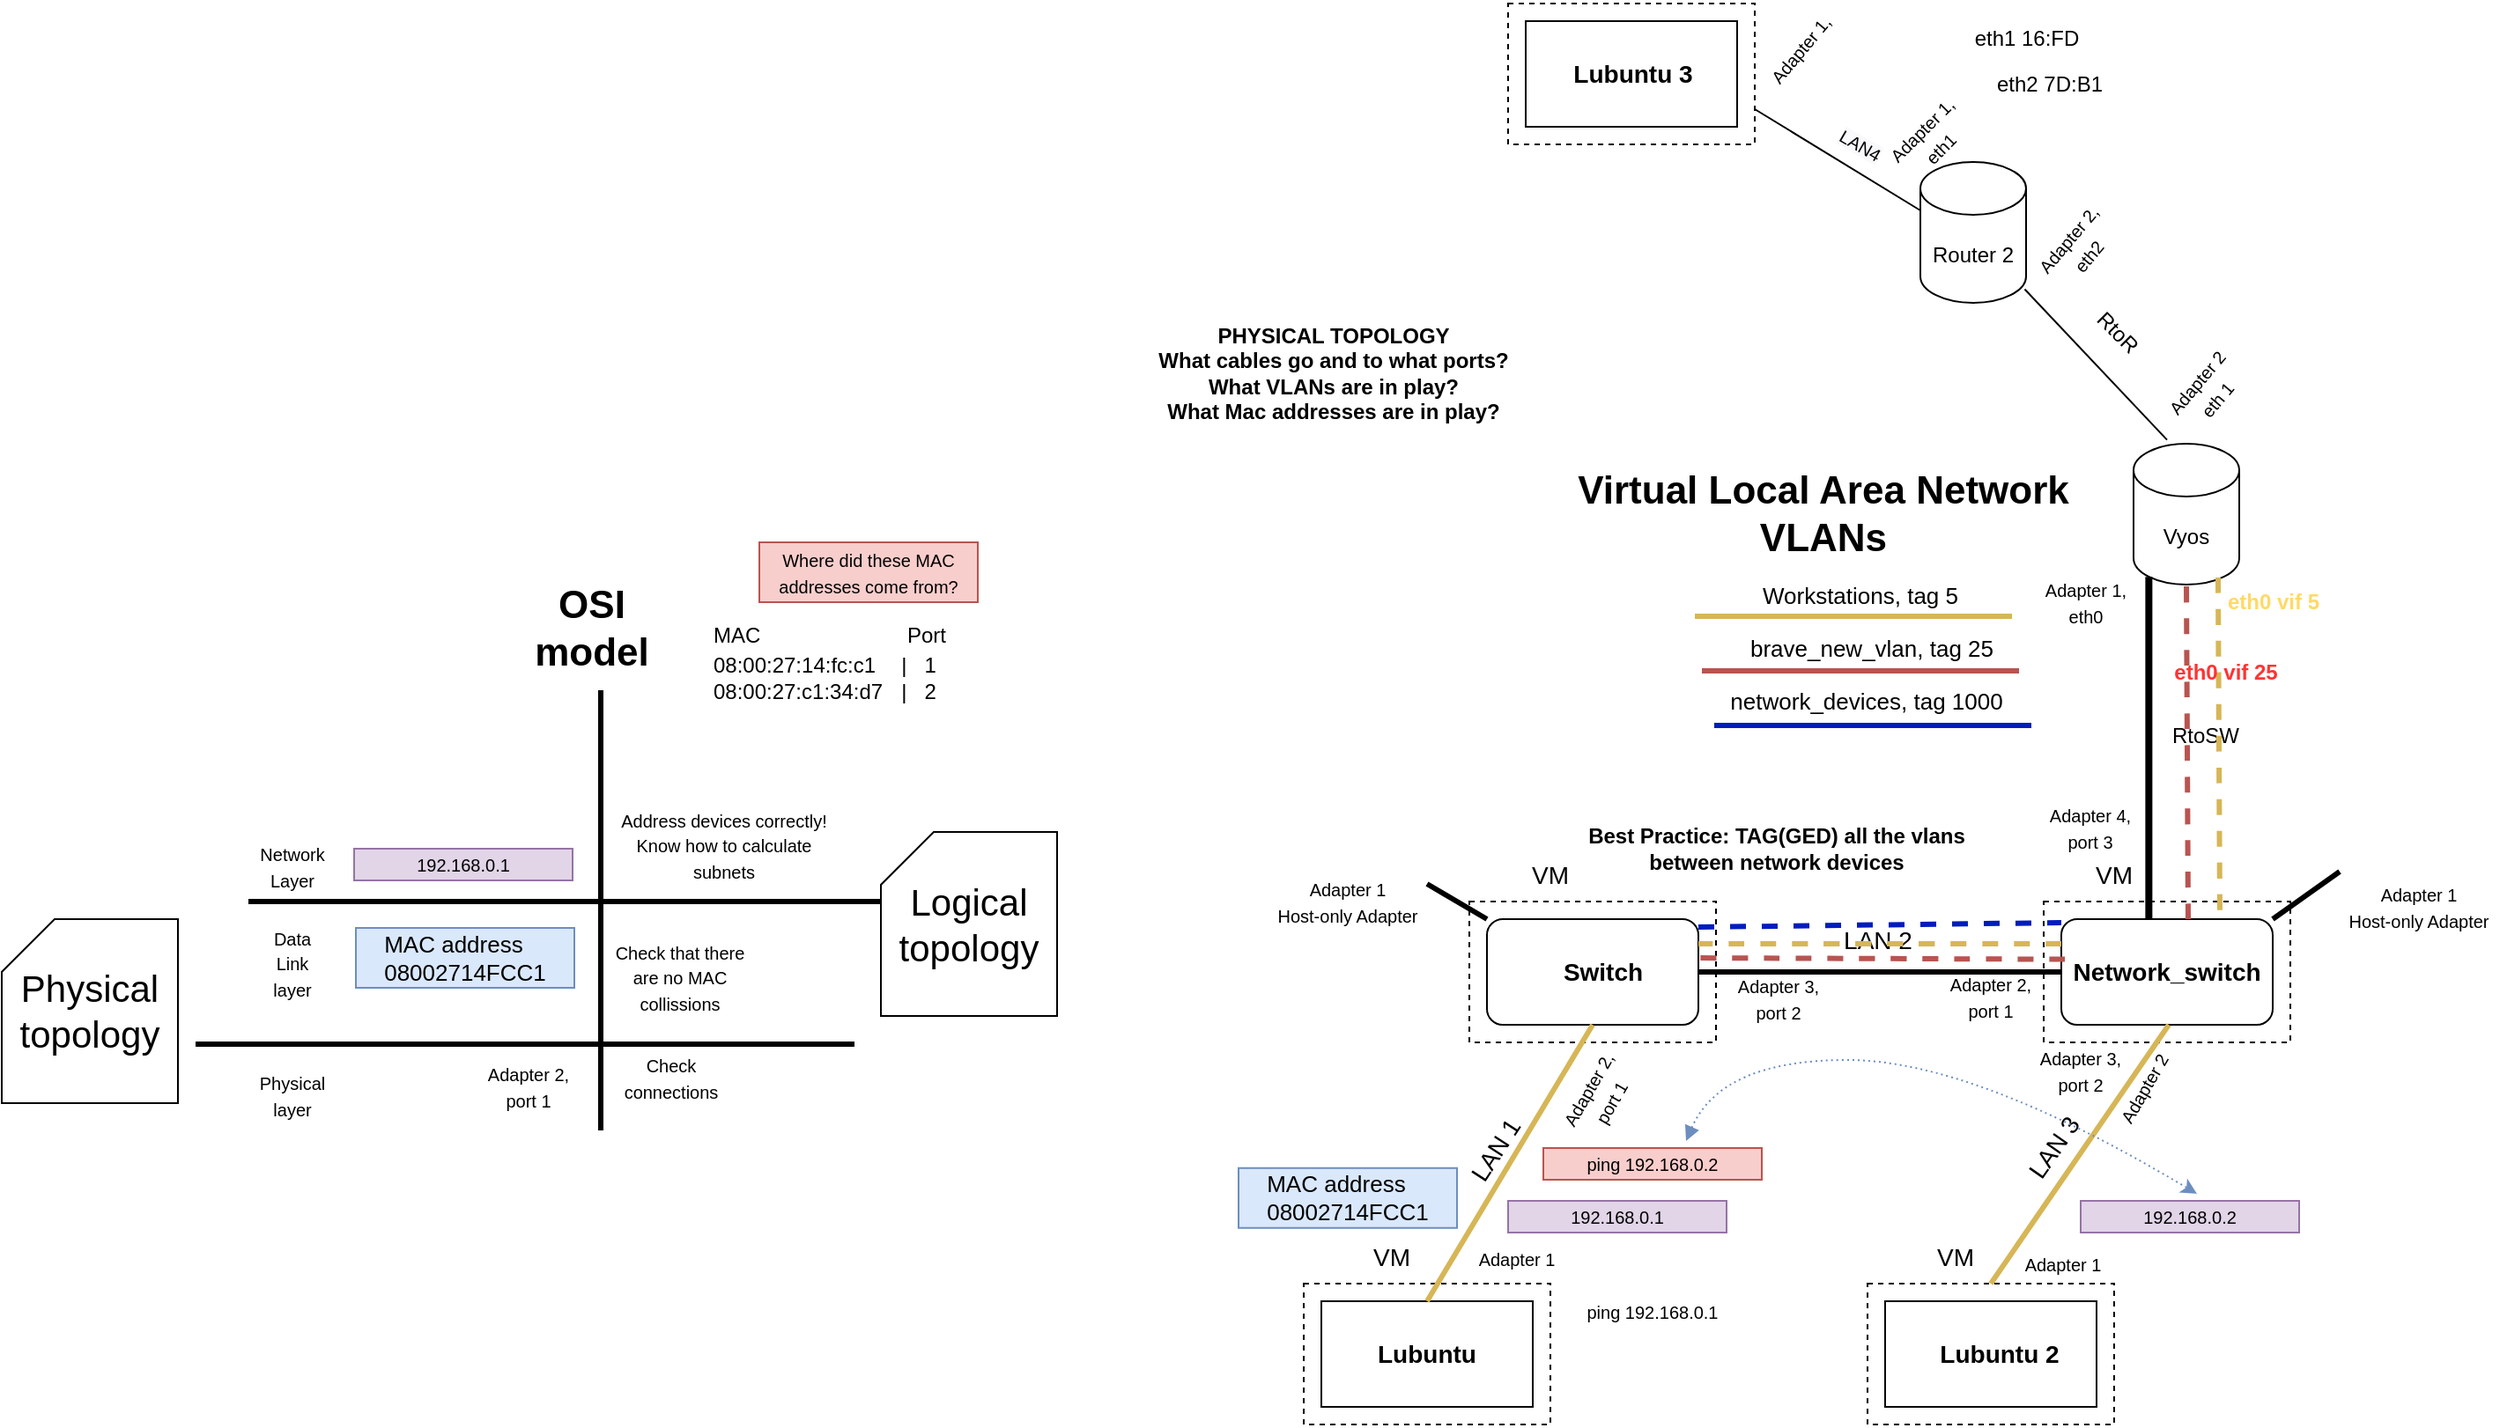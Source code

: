 <mxfile version="16.1.2" type="device" pages="2"><diagram id="oQfB7H7aWfqC_zKqf1gH" name="Physical Topology"><mxGraphModel dx="1339" dy="1748" grid="1" gridSize="10" guides="1" tooltips="1" connect="1" arrows="1" fold="1" page="1" pageScale="1" pageWidth="850" pageHeight="1100" background="none" math="0" shadow="0"><root><mxCell id="0"/><mxCell id="1" parent="0"/><mxCell id="_pY24csL3ueACLkDbCj0-32" value="" style="rounded=0;whiteSpace=wrap;html=1;fontSize=14;dashed=1;shadow=0;fillColor=none;" parent="1" vertex="1"><mxGeometry x="470" y="80" width="140" height="80" as="geometry"/></mxCell><mxCell id="_pY24csL3ueACLkDbCj0-13" value="" style="rounded=0;whiteSpace=wrap;html=1;fontSize=14;dashed=1;shadow=0;fillColor=none;" parent="1" vertex="1"><mxGeometry x="144" y="80" width="140" height="80" as="geometry"/></mxCell><mxCell id="_pY24csL3ueACLkDbCj0-14" value="" style="rounded=0;whiteSpace=wrap;html=1;fontSize=14;dashed=1;shadow=0;fillColor=none;" parent="1" vertex="1"><mxGeometry x="50" y="297" width="140" height="80" as="geometry"/></mxCell><mxCell id="_pY24csL3ueACLkDbCj0-1" value="" style="rounded=1;whiteSpace=wrap;html=1;" parent="1" vertex="1"><mxGeometry x="154" y="90" width="120" height="60" as="geometry"/></mxCell><mxCell id="_pY24csL3ueACLkDbCj0-2" value="" style="rounded=0;whiteSpace=wrap;html=1;" parent="1" vertex="1"><mxGeometry x="60" y="307" width="120" height="60" as="geometry"/></mxCell><mxCell id="_pY24csL3ueACLkDbCj0-3" value="" style="endArrow=none;html=1;rounded=0;entryX=0.5;entryY=1;entryDx=0;entryDy=0;strokeWidth=3;exitX=0.5;exitY=0;exitDx=0;exitDy=0;fillColor=#fff2cc;strokeColor=#d6b656;curved=1;" parent="1" source="_pY24csL3ueACLkDbCj0-2" target="_pY24csL3ueACLkDbCj0-1" edge="1"><mxGeometry width="50" height="50" relative="1" as="geometry"><mxPoint x="210" y="200" as="sourcePoint"/><mxPoint x="240" y="170" as="targetPoint"/></mxGeometry></mxCell><mxCell id="_pY24csL3ueACLkDbCj0-7" value="" style="endArrow=none;html=1;rounded=0;entryX=0;entryY=0;entryDx=0;entryDy=0;strokeWidth=3;curved=1;exitX=1;exitY=0.25;exitDx=0;exitDy=0;" parent="1" source="_pY24csL3ueACLkDbCj0-8" target="_pY24csL3ueACLkDbCj0-1" edge="1"><mxGeometry width="50" height="50" relative="1" as="geometry"><mxPoint x="220" as="sourcePoint"/><mxPoint x="240" y="170" as="targetPoint"/></mxGeometry></mxCell><mxCell id="_pY24csL3ueACLkDbCj0-8" value="&lt;font style=&quot;font-size: 10px&quot;&gt;Adapter 1&lt;br&gt;Host-only Adapter&lt;/font&gt;" style="text;html=1;strokeColor=none;fillColor=none;align=center;verticalAlign=middle;whiteSpace=wrap;rounded=0;" parent="1" vertex="1"><mxGeometry x="30" y="60" width="90" height="40" as="geometry"/></mxCell><mxCell id="_pY24csL3ueACLkDbCj0-9" value="&lt;span style=&quot;font-size: 10px&quot;&gt;Adapter 2,&lt;br&gt;port 1&lt;br&gt;&lt;/span&gt;" style="text;html=1;strokeColor=none;fillColor=none;align=center;verticalAlign=middle;whiteSpace=wrap;rounded=0;rotation=-60;" parent="1" vertex="1"><mxGeometry x="187.33" y="184.5" width="60" height="10" as="geometry"/></mxCell><mxCell id="_pY24csL3ueACLkDbCj0-10" value="&lt;b&gt;Switch&lt;/b&gt;" style="text;html=1;strokeColor=none;fillColor=none;align=center;verticalAlign=middle;whiteSpace=wrap;rounded=0;fontSize=14;" parent="1" vertex="1"><mxGeometry x="190" y="105" width="60" height="30" as="geometry"/></mxCell><mxCell id="_pY24csL3ueACLkDbCj0-11" value="&lt;font style=&quot;font-size: 10px&quot;&gt;Adapter 3,&lt;br&gt;port 2&lt;br&gt;&lt;/font&gt;" style="text;html=1;strokeColor=none;fillColor=none;align=center;verticalAlign=middle;whiteSpace=wrap;rounded=0;" parent="1" vertex="1"><mxGeometry x="290" y="125" width="59" height="20" as="geometry"/></mxCell><mxCell id="_pY24csL3ueACLkDbCj0-12" value="&lt;b&gt;Lubuntu&lt;/b&gt;" style="text;html=1;strokeColor=none;fillColor=none;align=center;verticalAlign=middle;whiteSpace=wrap;rounded=0;fontSize=14;" parent="1" vertex="1"><mxGeometry x="90" y="322" width="60" height="30" as="geometry"/></mxCell><mxCell id="_pY24csL3ueACLkDbCj0-15" value="VM" style="text;html=1;strokeColor=none;fillColor=none;align=center;verticalAlign=middle;whiteSpace=wrap;rounded=0;shadow=0;dashed=1;fontSize=14;" parent="1" vertex="1"><mxGeometry x="160" y="50" width="60" height="30" as="geometry"/></mxCell><mxCell id="_pY24csL3ueACLkDbCj0-16" value="VM" style="text;html=1;strokeColor=none;fillColor=none;align=center;verticalAlign=middle;whiteSpace=wrap;rounded=0;shadow=0;dashed=1;fontSize=14;" parent="1" vertex="1"><mxGeometry x="70" y="267" width="60" height="30" as="geometry"/></mxCell><mxCell id="_pY24csL3ueACLkDbCj0-25" value="" style="rounded=1;whiteSpace=wrap;html=1;" parent="1" vertex="1"><mxGeometry x="480" y="90" width="120" height="60" as="geometry"/></mxCell><mxCell id="_pY24csL3ueACLkDbCj0-26" value="" style="endArrow=none;html=1;rounded=0;entryX=0.5;entryY=1;entryDx=0;entryDy=0;strokeWidth=3;exitX=0.5;exitY=0;exitDx=0;exitDy=0;fillColor=#fff2cc;strokeColor=#d6b656;curved=1;" parent="1" source="_pY24csL3ueACLkDbCj0-40" edge="1"><mxGeometry width="50" height="50" relative="1" as="geometry"><mxPoint x="541.0" y="220" as="sourcePoint"/><mxPoint x="541" y="150" as="targetPoint"/></mxGeometry></mxCell><mxCell id="_pY24csL3ueACLkDbCj0-27" value="" style="endArrow=none;html=1;rounded=0;exitX=0;exitY=0.5;exitDx=0;exitDy=0;strokeWidth=3;entryX=1;entryY=0.5;entryDx=0;entryDy=0;curved=1;" parent="1" source="_pY24csL3ueACLkDbCj0-25" target="_pY24csL3ueACLkDbCj0-1" edge="1"><mxGeometry width="50" height="50" relative="1" as="geometry"><mxPoint x="510" y="220" as="sourcePoint"/><mxPoint x="360" y="120" as="targetPoint"/></mxGeometry></mxCell><mxCell id="_pY24csL3ueACLkDbCj0-28" value="&lt;font style=&quot;font-size: 10px&quot;&gt;Adapter 1&lt;br&gt;Host-only Adapter&lt;/font&gt;" style="text;html=1;strokeColor=none;fillColor=none;align=center;verticalAlign=middle;whiteSpace=wrap;rounded=0;" parent="1" vertex="1"><mxGeometry x="638" y="63" width="90" height="40" as="geometry"/></mxCell><mxCell id="_pY24csL3ueACLkDbCj0-29" value="&lt;font style=&quot;font-size: 10px&quot;&gt;Adapter 2,&lt;br&gt;port 1&lt;br&gt;&lt;/font&gt;" style="text;html=1;strokeColor=none;fillColor=none;align=center;verticalAlign=middle;whiteSpace=wrap;rounded=0;" parent="1" vertex="1"><mxGeometry x="400" y="124" width="80" height="20" as="geometry"/></mxCell><mxCell id="_pY24csL3ueACLkDbCj0-30" value="&lt;b&gt;Network_switch&lt;/b&gt;" style="text;html=1;strokeColor=none;fillColor=none;align=center;verticalAlign=middle;whiteSpace=wrap;rounded=0;fontSize=14;" parent="1" vertex="1"><mxGeometry x="510" y="105" width="60" height="30" as="geometry"/></mxCell><mxCell id="_pY24csL3ueACLkDbCj0-33" value="VM" style="text;html=1;strokeColor=none;fillColor=none;align=center;verticalAlign=middle;whiteSpace=wrap;rounded=0;shadow=0;dashed=1;fontSize=14;" parent="1" vertex="1"><mxGeometry x="480" y="50" width="60" height="30" as="geometry"/></mxCell><mxCell id="_pY24csL3ueACLkDbCj0-34" value="" style="endArrow=none;html=1;rounded=0;fontSize=14;entryX=1;entryY=0;entryDx=0;entryDy=0;strokeWidth=3;curved=1;exitX=0;exitY=0;exitDx=0;exitDy=0;" parent="1" source="_pY24csL3ueACLkDbCj0-28" target="_pY24csL3ueACLkDbCj0-25" edge="1"><mxGeometry width="50" height="50" relative="1" as="geometry"><mxPoint x="630" y="70" as="sourcePoint"/><mxPoint x="650" y="-20" as="targetPoint"/></mxGeometry></mxCell><mxCell id="_pY24csL3ueACLkDbCj0-35" value="LAN 2" style="text;html=1;strokeColor=none;fillColor=none;align=center;verticalAlign=middle;whiteSpace=wrap;rounded=0;shadow=0;dashed=1;fontSize=14;" parent="1" vertex="1"><mxGeometry x="346" y="87" width="60" height="30" as="geometry"/></mxCell><mxCell id="_pY24csL3ueACLkDbCj0-37" value="&lt;span style=&quot;font-size: 10px&quot;&gt;Adapter 1&lt;/span&gt;" style="text;html=1;strokeColor=none;fillColor=none;align=center;verticalAlign=middle;whiteSpace=wrap;rounded=0;rotation=0;" parent="1" vertex="1"><mxGeometry x="141" y="274" width="60" height="18" as="geometry"/></mxCell><mxCell id="_pY24csL3ueACLkDbCj0-39" value="LAN 1" style="text;html=1;strokeColor=none;fillColor=none;align=center;verticalAlign=middle;whiteSpace=wrap;rounded=0;shadow=0;dashed=1;fontSize=14;rotation=-57;" parent="1" vertex="1"><mxGeometry x="129" y="206" width="60" height="30" as="geometry"/></mxCell><mxCell id="_pY24csL3ueACLkDbCj0-40" value="" style="rounded=0;whiteSpace=wrap;html=1;fontSize=14;dashed=1;shadow=0;fillColor=none;" parent="1" vertex="1"><mxGeometry x="370" y="297.001" width="140" height="80" as="geometry"/></mxCell><mxCell id="_pY24csL3ueACLkDbCj0-41" value="" style="rounded=0;whiteSpace=wrap;html=1;" parent="1" vertex="1"><mxGeometry x="380" y="307.001" width="120" height="60" as="geometry"/></mxCell><mxCell id="_pY24csL3ueACLkDbCj0-42" value="&lt;span style=&quot;font-size: 10px&quot;&gt;Adapter 2&lt;/span&gt;" style="text;html=1;strokeColor=none;fillColor=none;align=center;verticalAlign=middle;whiteSpace=wrap;rounded=0;rotation=-60;" parent="1" vertex="1"><mxGeometry x="497" y="176.001" width="60" height="20" as="geometry"/></mxCell><mxCell id="_pY24csL3ueACLkDbCj0-43" value="&lt;b&gt;Lubuntu 2&lt;/b&gt;" style="text;html=1;strokeColor=none;fillColor=none;align=center;verticalAlign=middle;whiteSpace=wrap;rounded=0;fontSize=14;" parent="1" vertex="1"><mxGeometry x="410" y="322" width="70" height="30" as="geometry"/></mxCell><mxCell id="_pY24csL3ueACLkDbCj0-44" value="VM" style="text;html=1;strokeColor=none;fillColor=none;align=center;verticalAlign=middle;whiteSpace=wrap;rounded=0;shadow=0;dashed=1;fontSize=14;" parent="1" vertex="1"><mxGeometry x="390" y="267.001" width="60" height="30" as="geometry"/></mxCell><mxCell id="_pY24csL3ueACLkDbCj0-45" value="&lt;span style=&quot;font-size: 10px&quot;&gt;Adapter 1&lt;/span&gt;" style="text;html=1;strokeColor=none;fillColor=none;align=center;verticalAlign=middle;whiteSpace=wrap;rounded=0;rotation=0;" parent="1" vertex="1"><mxGeometry x="451" y="277.001" width="60" height="18" as="geometry"/></mxCell><mxCell id="_pY24csL3ueACLkDbCj0-46" value="LAN 3" style="text;html=1;strokeColor=none;fillColor=none;align=center;verticalAlign=middle;whiteSpace=wrap;rounded=0;shadow=0;dashed=1;fontSize=14;rotation=-55;" parent="1" vertex="1"><mxGeometry x="446.48" y="207.37" width="60" height="24" as="geometry"/></mxCell><mxCell id="OJ8u1LPiXieilVsm70Y6-2" value="&lt;span style=&quot;font-size: 10px&quot;&gt;ping 192.168.0.1&lt;/span&gt;" style="text;html=1;strokeColor=none;fillColor=none;align=center;verticalAlign=middle;whiteSpace=wrap;rounded=0;rotation=0;" parent="1" vertex="1"><mxGeometry x="207" y="304" width="82" height="18" as="geometry"/></mxCell><mxCell id="OJ8u1LPiXieilVsm70Y6-3" value="&lt;span style=&quot;font-size: 10px&quot;&gt;ping 192.168.0.2&lt;/span&gt;" style="text;html=1;strokeColor=#b85450;fillColor=#f8cecc;align=center;verticalAlign=middle;whiteSpace=wrap;rounded=0;rotation=0;" parent="1" vertex="1"><mxGeometry x="186" y="220" width="124" height="18" as="geometry"/></mxCell><mxCell id="OJ8u1LPiXieilVsm70Y6-4" value="&lt;span style=&quot;font-size: 10px&quot;&gt;192.168.0.1&lt;/span&gt;" style="text;html=1;strokeColor=#9673a6;fillColor=#e1d5e7;align=center;verticalAlign=middle;whiteSpace=wrap;rounded=0;rotation=0;" parent="1" vertex="1"><mxGeometry x="166" y="250" width="124" height="18" as="geometry"/></mxCell><mxCell id="OJ8u1LPiXieilVsm70Y6-5" value="&lt;span style=&quot;font-size: 10px&quot;&gt;192.168.0.2&lt;/span&gt;" style="text;html=1;strokeColor=#9673a6;fillColor=#e1d5e7;align=center;verticalAlign=middle;whiteSpace=wrap;rounded=0;rotation=0;" parent="1" vertex="1"><mxGeometry x="491" y="250" width="124" height="18" as="geometry"/></mxCell><mxCell id="OJ8u1LPiXieilVsm70Y6-6" value="&lt;span style=&quot;font-size: 10px&quot;&gt;Adapter 3,&lt;br&gt;port 2&lt;br&gt;&lt;/span&gt;" style="text;html=1;strokeColor=none;fillColor=none;align=center;verticalAlign=middle;whiteSpace=wrap;rounded=0;rotation=0;" parent="1" vertex="1"><mxGeometry x="461" y="166.001" width="60" height="20" as="geometry"/></mxCell><mxCell id="OJ8u1LPiXieilVsm70Y6-8" value="" style="curved=1;endArrow=classic;html=1;rounded=0;startArrow=block;startFill=1;dashed=1;dashPattern=1 2;fillColor=#dae8fc;strokeColor=#6c8ebf;" parent="1" edge="1"><mxGeometry width="50" height="50" relative="1" as="geometry"><mxPoint x="267" y="216" as="sourcePoint"/><mxPoint x="557" y="246" as="targetPoint"/><Array as="points"><mxPoint x="287" y="170"/><mxPoint x="430" y="170"/></Array></mxGeometry></mxCell><mxCell id="OJ8u1LPiXieilVsm70Y6-11" value="Vyos" style="shape=cylinder3;whiteSpace=wrap;html=1;boundedLbl=1;backgroundOutline=1;size=15;" parent="1" vertex="1"><mxGeometry x="521" y="-180" width="60" height="80" as="geometry"/></mxCell><mxCell id="OJ8u1LPiXieilVsm70Y6-14" value="" style="endArrow=none;html=1;rounded=0;fontSize=14;entryX=1;entryY=0;entryDx=0;entryDy=0;strokeWidth=3;curved=1;exitX=0;exitY=0;exitDx=0;exitDy=0;fillColor=#fff2cc;strokeColor=#d6b656;dashed=1;" parent="1" edge="1"><mxGeometry width="50" height="50" relative="1" as="geometry"><mxPoint x="480" y="104" as="sourcePoint"/><mxPoint x="274" y="104" as="targetPoint"/></mxGeometry></mxCell><mxCell id="OJ8u1LPiXieilVsm70Y6-16" value="" style="endArrow=none;html=1;rounded=0;fontSize=14;entryX=0.414;entryY=0;entryDx=0;entryDy=0;strokeWidth=4;curved=1;exitX=0.145;exitY=1;exitDx=0;exitDy=-4.35;exitPerimeter=0;entryPerimeter=0;" parent="1" source="OJ8u1LPiXieilVsm70Y6-11" target="_pY24csL3ueACLkDbCj0-25" edge="1"><mxGeometry width="50" height="50" relative="1" as="geometry"><mxPoint x="648" y="12" as="sourcePoint"/><mxPoint x="610" y="39" as="targetPoint"/></mxGeometry></mxCell><mxCell id="OJ8u1LPiXieilVsm70Y6-17" value="&lt;font style=&quot;font-size: 10px&quot;&gt;Adapter 1,&lt;br&gt;eth0&lt;br&gt;&lt;/font&gt;" style="text;html=1;strokeColor=none;fillColor=none;align=center;verticalAlign=middle;whiteSpace=wrap;rounded=0;" parent="1" vertex="1"><mxGeometry x="454" y="-100" width="80" height="20" as="geometry"/></mxCell><mxCell id="OJ8u1LPiXieilVsm70Y6-18" value="&lt;font&gt;&lt;font style=&quot;font-size: 12px&quot;&gt;RtoSW&lt;/font&gt;&lt;br&gt;&lt;/font&gt;" style="text;html=1;strokeColor=none;fillColor=none;align=center;verticalAlign=middle;whiteSpace=wrap;rounded=0;" parent="1" vertex="1"><mxGeometry x="522" y="-24" width="80" height="20" as="geometry"/></mxCell><mxCell id="xCcfHm3pD_5cFlgzAygX-1" value="&lt;b&gt;PHYSICAL TOPOLOGY&lt;br&gt;What cables go and to what ports?&lt;br&gt;What VLANs are in play?&lt;br&gt;What Mac addresses are in play?&lt;br&gt;&lt;/b&gt;" style="text;html=1;strokeColor=none;fillColor=none;align=center;verticalAlign=middle;whiteSpace=wrap;rounded=0;" parent="1" vertex="1"><mxGeometry x="-56" y="-270" width="246" height="100" as="geometry"/></mxCell><mxCell id="xCcfHm3pD_5cFlgzAygX-2" value="&lt;font style=&quot;font-size: 21px&quot;&gt;Physical topology&lt;/font&gt;" style="shape=card;whiteSpace=wrap;html=1;" parent="1" vertex="1"><mxGeometry x="-689" y="90" width="100" height="104.5" as="geometry"/></mxCell><mxCell id="xCcfHm3pD_5cFlgzAygX-3" value="" style="endArrow=none;html=1;rounded=0;fontSize=21;fontStyle=1;strokeWidth=3;" parent="1" edge="1"><mxGeometry width="50" height="50" relative="1" as="geometry"><mxPoint x="-549" y="80" as="sourcePoint"/><mxPoint x="-189" y="80" as="targetPoint"/></mxGeometry></mxCell><mxCell id="xCcfHm3pD_5cFlgzAygX-4" value="" style="endArrow=none;html=1;rounded=0;fontSize=21;fontStyle=1;strokeWidth=3;" parent="1" edge="1"><mxGeometry width="50" height="50" relative="1" as="geometry"><mxPoint x="-579" y="161" as="sourcePoint"/><mxPoint x="-205" y="161" as="targetPoint"/></mxGeometry></mxCell><mxCell id="xCcfHm3pD_5cFlgzAygX-5" value="" style="endArrow=none;html=1;rounded=0;fontSize=21;fontStyle=1;strokeWidth=3;" parent="1" edge="1"><mxGeometry width="50" height="50" relative="1" as="geometry"><mxPoint x="-349" y="210" as="sourcePoint"/><mxPoint x="-349" y="-40" as="targetPoint"/></mxGeometry></mxCell><mxCell id="xCcfHm3pD_5cFlgzAygX-6" value="&lt;span style=&quot;font-size: 10px&quot;&gt;192.168.0.1&lt;/span&gt;" style="text;html=1;strokeColor=#9673a6;fillColor=#e1d5e7;align=center;verticalAlign=middle;whiteSpace=wrap;rounded=0;rotation=0;" parent="1" vertex="1"><mxGeometry x="-489" y="50" width="124" height="18" as="geometry"/></mxCell><mxCell id="xCcfHm3pD_5cFlgzAygX-8" value="&lt;font style=&quot;font-size: 10px&quot;&gt;Network Layer&lt;br&gt;&lt;/font&gt;" style="text;html=1;strokeColor=none;fillColor=none;align=center;verticalAlign=middle;whiteSpace=wrap;rounded=0;" parent="1" vertex="1"><mxGeometry x="-549" y="40" width="50" height="40" as="geometry"/></mxCell><mxCell id="xCcfHm3pD_5cFlgzAygX-9" value="&lt;font style=&quot;font-size: 10px&quot;&gt;Data Link layer&lt;br&gt;&lt;/font&gt;" style="text;html=1;strokeColor=none;fillColor=none;align=center;verticalAlign=middle;whiteSpace=wrap;rounded=0;" parent="1" vertex="1"><mxGeometry x="-539" y="95" width="30" height="40" as="geometry"/></mxCell><mxCell id="xCcfHm3pD_5cFlgzAygX-10" value="&lt;font style=&quot;font-size: 10px&quot;&gt;Physical layer&lt;br&gt;&lt;/font&gt;" style="text;html=1;strokeColor=none;fillColor=none;align=center;verticalAlign=middle;whiteSpace=wrap;rounded=0;" parent="1" vertex="1"><mxGeometry x="-549" y="169.5" width="50" height="40" as="geometry"/></mxCell><mxCell id="xCcfHm3pD_5cFlgzAygX-11" value="&lt;span style=&quot;font-size: 10px&quot;&gt;Adapter 2,&lt;br&gt;port 1&lt;br&gt;&lt;/span&gt;" style="text;html=1;strokeColor=none;fillColor=none;align=center;verticalAlign=middle;whiteSpace=wrap;rounded=0;rotation=0;" parent="1" vertex="1"><mxGeometry x="-420" y="180" width="60" height="10" as="geometry"/></mxCell><mxCell id="xCcfHm3pD_5cFlgzAygX-12" value="&lt;span style=&quot;font-size: 10px&quot;&gt;Address devices correctly!&lt;br&gt;Know how to calculate subnets&lt;br&gt;&lt;/span&gt;" style="text;html=1;strokeColor=none;fillColor=none;align=center;verticalAlign=middle;whiteSpace=wrap;rounded=0;" parent="1" vertex="1"><mxGeometry x="-339" y="28" width="120" height="40" as="geometry"/></mxCell><mxCell id="xCcfHm3pD_5cFlgzAygX-13" value="&lt;span style=&quot;font-size: 10px&quot;&gt;Check that there are no MAC collissions&lt;br&gt;&lt;/span&gt;" style="text;html=1;strokeColor=none;fillColor=none;align=center;verticalAlign=middle;whiteSpace=wrap;rounded=0;" parent="1" vertex="1"><mxGeometry x="-349" y="103" width="90" height="40" as="geometry"/></mxCell><mxCell id="xCcfHm3pD_5cFlgzAygX-14" value="&lt;span style=&quot;font-size: 10px&quot;&gt;Check connections&lt;br&gt;&lt;/span&gt;" style="text;html=1;strokeColor=none;fillColor=none;align=center;verticalAlign=middle;whiteSpace=wrap;rounded=0;" parent="1" vertex="1"><mxGeometry x="-349" y="160" width="80" height="40" as="geometry"/></mxCell><mxCell id="xCcfHm3pD_5cFlgzAygX-16" value="&lt;font size=&quot;1&quot;&gt;&lt;b style=&quot;font-size: 22px&quot;&gt;OSI model&lt;/b&gt;&lt;/font&gt;" style="text;html=1;strokeColor=none;fillColor=none;align=center;verticalAlign=middle;whiteSpace=wrap;rounded=0;fontSize=12;" parent="1" vertex="1"><mxGeometry x="-389" y="-100" width="70" height="50" as="geometry"/></mxCell><mxCell id="xCcfHm3pD_5cFlgzAygX-18" value="&lt;span style=&quot;font-size: 10px&quot;&gt;Where did these MAC addresses come from?&lt;br&gt;&lt;/span&gt;" style="text;html=1;strokeColor=#b85450;fillColor=#f8cecc;align=center;verticalAlign=middle;whiteSpace=wrap;rounded=0;rotation=0;" parent="1" vertex="1"><mxGeometry x="-259" y="-124" width="124" height="34" as="geometry"/></mxCell><mxCell id="xCcfHm3pD_5cFlgzAygX-19" value="&lt;div style=&quot;text-align: left&quot;&gt;&lt;span style=&quot;font-size: 12px&quot;&gt;MAC&lt;/span&gt;&lt;span style=&quot;font-size: 12px&quot;&gt;&#9;&lt;span style=&quot;white-space: pre&quot;&gt;&#9;&lt;/span&gt;&lt;span style=&quot;white-space: pre&quot;&gt;&#9;&lt;/span&gt;&lt;span style=&quot;white-space: pre&quot;&gt;&#9;&lt;/span&gt;&lt;/span&gt;&lt;span style=&quot;font-size: 12px&quot;&gt;&#9;&lt;span&gt;&#9;&lt;/span&gt;&lt;/span&gt;&lt;span style=&quot;font-size: 12px&quot;&gt;Port&lt;/span&gt;&lt;/div&gt;&lt;font style=&quot;font-size: 12px&quot;&gt;&lt;div style=&quot;text-align: left&quot;&gt;&lt;span&gt;08:00:27:14:fc:c1&lt;span style=&quot;white-space: pre&quot;&gt;&#9;&lt;/span&gt;|&amp;nbsp; &amp;nbsp;1&lt;/span&gt;&lt;/div&gt;&lt;div style=&quot;text-align: left&quot;&gt;08:00:27:c1:34:d7&lt;span style=&quot;white-space: pre&quot;&gt;&#9;&lt;/span&gt;|&amp;nbsp; &amp;nbsp;2&lt;span&gt;&lt;br&gt;&lt;/span&gt;&lt;/div&gt;&lt;/font&gt;" style="text;html=1;strokeColor=none;fillColor=none;align=center;verticalAlign=middle;whiteSpace=wrap;rounded=0;fontSize=22;" parent="1" vertex="1"><mxGeometry x="-309" y="-90" width="180" height="60" as="geometry"/></mxCell><mxCell id="xCcfHm3pD_5cFlgzAygX-20" value="&lt;div style=&quot;text-align: left ; font-size: 13px&quot;&gt;&lt;span&gt;&lt;font style=&quot;font-size: 13px&quot;&gt;MAC address&lt;/font&gt;&lt;/span&gt;&lt;/div&gt;&lt;div style=&quot;text-align: left ; font-size: 13px&quot;&gt;&lt;span&gt;&lt;font style=&quot;font-size: 13px&quot;&gt;08002714FCC1&lt;/font&gt;&lt;/span&gt;&lt;/div&gt;" style="text;html=1;strokeColor=#6c8ebf;fillColor=#dae8fc;align=center;verticalAlign=middle;whiteSpace=wrap;rounded=0;rotation=0;" parent="1" vertex="1"><mxGeometry x="-488" y="95" width="124" height="34" as="geometry"/></mxCell><mxCell id="xCcfHm3pD_5cFlgzAygX-21" value="&lt;div style=&quot;text-align: left ; font-size: 13px&quot;&gt;&lt;span&gt;&lt;font style=&quot;font-size: 13px&quot;&gt;MAC address&lt;/font&gt;&lt;/span&gt;&lt;/div&gt;&lt;div style=&quot;text-align: left ; font-size: 13px&quot;&gt;&lt;span&gt;&lt;font style=&quot;font-size: 13px&quot;&gt;08002714FCC1&lt;/font&gt;&lt;/span&gt;&lt;/div&gt;" style="text;html=1;strokeColor=#6c8ebf;fillColor=#dae8fc;align=center;verticalAlign=middle;whiteSpace=wrap;rounded=0;rotation=0;" parent="1" vertex="1"><mxGeometry x="13" y="231.37" width="124" height="34" as="geometry"/></mxCell><mxCell id="xCcfHm3pD_5cFlgzAygX-22" value="Workstations, tag 5" style="text;html=1;strokeColor=none;fillColor=none;align=center;verticalAlign=middle;whiteSpace=wrap;rounded=0;fontSize=13;" parent="1" vertex="1"><mxGeometry x="306" y="-109" width="120" height="30" as="geometry"/></mxCell><mxCell id="xCcfHm3pD_5cFlgzAygX-23" value="" style="endArrow=none;html=1;rounded=0;fontSize=13;strokeWidth=3;fillColor=#fff2cc;strokeColor=#d6b656;" parent="1" edge="1"><mxGeometry width="50" height="50" relative="1" as="geometry"><mxPoint x="272" y="-82" as="sourcePoint"/><mxPoint x="452" y="-82" as="targetPoint"/></mxGeometry></mxCell><mxCell id="xCcfHm3pD_5cFlgzAygX-24" value="&lt;font size=&quot;1&quot;&gt;&lt;b style=&quot;font-size: 22px&quot;&gt;Virtual Local Area Network&lt;br&gt;VLANs&lt;br&gt;&lt;/b&gt;&lt;/font&gt;" style="text;html=1;strokeColor=none;fillColor=none;align=center;verticalAlign=middle;whiteSpace=wrap;rounded=0;fontSize=12;" parent="1" vertex="1"><mxGeometry x="200" y="-165" width="290" height="50" as="geometry"/></mxCell><mxCell id="xCcfHm3pD_5cFlgzAygX-25" value="&lt;font style=&quot;font-size: 21px&quot;&gt;Logical topology&lt;/font&gt;" style="shape=card;whiteSpace=wrap;html=1;" parent="1" vertex="1"><mxGeometry x="-190" y="40.5" width="100" height="104.5" as="geometry"/></mxCell><mxCell id="B-UzjZk2XO9Ocmsec7Id-3" value="brave_new_vlan, tag 25" style="text;html=1;strokeColor=none;fillColor=none;align=center;verticalAlign=middle;whiteSpace=wrap;rounded=0;fontSize=13;" parent="1" vertex="1"><mxGeometry x="301" y="-79" width="143" height="30" as="geometry"/></mxCell><mxCell id="B-UzjZk2XO9Ocmsec7Id-4" value="" style="endArrow=none;html=1;rounded=0;fontSize=13;strokeWidth=3;fillColor=#f8cecc;strokeColor=#b85450;" parent="1" edge="1"><mxGeometry width="50" height="50" relative="1" as="geometry"><mxPoint x="276" y="-51" as="sourcePoint"/><mxPoint x="456" y="-51" as="targetPoint"/></mxGeometry></mxCell><mxCell id="ota9nyf65BIai9WRZ06u-1" value="" style="endArrow=none;html=1;rounded=0;fontSize=14;strokeWidth=3;curved=1;fillColor=#f8cecc;strokeColor=#b85450;dashed=1;entryX=0.5;entryY=1;entryDx=0;entryDy=0;entryPerimeter=0;" parent="1" target="OJ8u1LPiXieilVsm70Y6-11" edge="1"><mxGeometry width="50" height="50" relative="1" as="geometry"><mxPoint x="552" y="90" as="sourcePoint"/><mxPoint x="552" y="-10" as="targetPoint"/></mxGeometry></mxCell><mxCell id="ota9nyf65BIai9WRZ06u-3" value="&lt;font size=&quot;1&quot;&gt;&lt;b style=&quot;font-size: 12px&quot;&gt;Best Practice: TAG(GED) all the vlans between network devices&lt;br&gt;&lt;/b&gt;&lt;/font&gt;" style="text;html=1;strokeColor=none;fillColor=none;align=center;verticalAlign=middle;whiteSpace=wrap;rounded=0;fontSize=12;" parent="1" vertex="1"><mxGeometry x="207.48" y="31" width="222.52" height="37" as="geometry"/></mxCell><mxCell id="ota9nyf65BIai9WRZ06u-4" value="" style="endArrow=none;html=1;rounded=0;fontSize=14;strokeWidth=3;curved=1;fillColor=#fff2cc;strokeColor=#d6b656;dashed=1;entryX=0.75;entryY=0;entryDx=0;entryDy=0;exitX=0.057;exitY=-0.2;exitDx=0;exitDy=0;exitPerimeter=0;" parent="1" source="ota9nyf65BIai9WRZ06u-7" target="_pY24csL3ueACLkDbCj0-25" edge="1"><mxGeometry width="50" height="50" relative="1" as="geometry"><mxPoint x="650" y="10" as="sourcePoint"/><mxPoint x="580" y="60" as="targetPoint"/></mxGeometry></mxCell><mxCell id="ota9nyf65BIai9WRZ06u-5" value="" style="endArrow=none;html=1;rounded=0;fontSize=14;entryX=0.967;entryY=0.367;entryDx=0;entryDy=0;strokeWidth=3;curved=1;fillColor=#f8cecc;strokeColor=#b85450;dashed=1;entryPerimeter=0;exitX=0.017;exitY=0.38;exitDx=0;exitDy=0;exitPerimeter=0;" parent="1" source="_pY24csL3ueACLkDbCj0-25" target="_pY24csL3ueACLkDbCj0-1" edge="1"><mxGeometry width="50" height="50" relative="1" as="geometry"><mxPoint x="440" y="112" as="sourcePoint"/><mxPoint x="283" y="112" as="targetPoint"/></mxGeometry></mxCell><mxCell id="ota9nyf65BIai9WRZ06u-6" value="&lt;font style=&quot;font-size: 10px&quot;&gt;Adapter 4,&lt;br&gt;port 3&lt;br&gt;&lt;/font&gt;" style="text;html=1;strokeColor=none;fillColor=none;align=center;verticalAlign=middle;whiteSpace=wrap;rounded=0;" parent="1" vertex="1"><mxGeometry x="471" y="28" width="51" height="20" as="geometry"/></mxCell><mxCell id="ota9nyf65BIai9WRZ06u-7" value="&lt;b&gt;&lt;font color=&quot;#ffd966&quot;&gt;eth0 vif 5&lt;/font&gt;&lt;/b&gt;" style="text;html=1;align=center;verticalAlign=middle;resizable=0;points=[];autosize=1;strokeColor=none;fillColor=none;fontSize=12;" parent="1" vertex="1"><mxGeometry x="565" y="-100" width="70" height="20" as="geometry"/></mxCell><mxCell id="ota9nyf65BIai9WRZ06u-9" value="&lt;b&gt;&lt;font color=&quot;#ff3333&quot;&gt;eth0 vif 25&lt;/font&gt;&lt;/b&gt;" style="text;html=1;align=center;verticalAlign=middle;resizable=0;points=[];autosize=1;strokeColor=none;fillColor=none;fontSize=12;" parent="1" vertex="1"><mxGeometry x="538" y="-60" width="70" height="20" as="geometry"/></mxCell><mxCell id="y9Nbr1D3VgwCjW19VzyC-1" value="network_devices, tag 1000" style="text;html=1;strokeColor=none;fillColor=none;align=center;verticalAlign=middle;whiteSpace=wrap;rounded=0;fontSize=13;" parent="1" vertex="1"><mxGeometry x="287" y="-49" width="165" height="30" as="geometry"/></mxCell><mxCell id="y9Nbr1D3VgwCjW19VzyC-2" value="" style="endArrow=none;html=1;rounded=0;fontSize=13;strokeWidth=3;fillColor=#0050ef;strokeColor=#001DBC;" parent="1" edge="1"><mxGeometry width="50" height="50" relative="1" as="geometry"><mxPoint x="283" y="-20" as="sourcePoint"/><mxPoint x="463" y="-20" as="targetPoint"/></mxGeometry></mxCell><mxCell id="y9Nbr1D3VgwCjW19VzyC-3" value="" style="endArrow=none;html=1;rounded=0;fontSize=13;strokeWidth=3;fillColor=#0050ef;strokeColor=#001DBC;entryX=0;entryY=1;entryDx=0;entryDy=0;dashed=1;" parent="1" edge="1"><mxGeometry width="50" height="50" relative="1" as="geometry"><mxPoint x="274" y="94.5" as="sourcePoint"/><mxPoint x="480" y="92" as="targetPoint"/></mxGeometry></mxCell><mxCell id="7YEIC5z6gbaIUsOtOT8L-1" value="Router 2" style="shape=cylinder3;whiteSpace=wrap;html=1;boundedLbl=1;backgroundOutline=1;size=15;" vertex="1" parent="1"><mxGeometry x="400" y="-340" width="60" height="80" as="geometry"/></mxCell><mxCell id="7YEIC5z6gbaIUsOtOT8L-2" value="" style="rounded=0;whiteSpace=wrap;html=1;fontSize=14;dashed=1;shadow=0;fillColor=none;" vertex="1" parent="1"><mxGeometry x="166" y="-430" width="140" height="80" as="geometry"/></mxCell><mxCell id="7YEIC5z6gbaIUsOtOT8L-3" value="" style="rounded=0;whiteSpace=wrap;html=1;" vertex="1" parent="1"><mxGeometry x="176" y="-420" width="120" height="60" as="geometry"/></mxCell><mxCell id="7YEIC5z6gbaIUsOtOT8L-4" value="&lt;b&gt;Lubuntu 3&lt;/b&gt;" style="text;html=1;strokeColor=none;fillColor=none;align=center;verticalAlign=middle;whiteSpace=wrap;rounded=0;fontSize=14;" vertex="1" parent="1"><mxGeometry x="200" y="-405" width="74" height="30" as="geometry"/></mxCell><mxCell id="7YEIC5z6gbaIUsOtOT8L-5" value="" style="endArrow=none;html=1;rounded=0;entryX=0;entryY=0;entryDx=0;entryDy=27.5;entryPerimeter=0;exitX=1;exitY=0.75;exitDx=0;exitDy=0;" edge="1" parent="1" source="7YEIC5z6gbaIUsOtOT8L-2" target="7YEIC5z6gbaIUsOtOT8L-1"><mxGeometry width="50" height="50" relative="1" as="geometry"><mxPoint x="430" y="-110" as="sourcePoint"/><mxPoint x="480" y="-160" as="targetPoint"/><Array as="points"/></mxGeometry></mxCell><mxCell id="7YEIC5z6gbaIUsOtOT8L-6" value="&lt;font style=&quot;font-size: 10px&quot;&gt;Adapter 1,&lt;br&gt;&lt;/font&gt;" style="text;html=1;strokeColor=none;fillColor=none;align=center;verticalAlign=middle;whiteSpace=wrap;rounded=0;rotation=-50;" vertex="1" parent="1"><mxGeometry x="305" y="-414" width="54" height="20" as="geometry"/></mxCell><mxCell id="7YEIC5z6gbaIUsOtOT8L-7" value="" style="endArrow=none;html=1;rounded=0;exitX=0.317;exitY=-0.027;exitDx=0;exitDy=0;exitPerimeter=0;entryX=0.987;entryY=0.903;entryDx=0;entryDy=0;entryPerimeter=0;" edge="1" parent="1" source="OJ8u1LPiXieilVsm70Y6-11" target="7YEIC5z6gbaIUsOtOT8L-1"><mxGeometry width="50" height="50" relative="1" as="geometry"><mxPoint x="410" y="-220" as="sourcePoint"/><mxPoint x="460" y="-230" as="targetPoint"/></mxGeometry></mxCell><mxCell id="7YEIC5z6gbaIUsOtOT8L-8" value="&lt;font&gt;&lt;font style=&quot;font-size: 12px&quot;&gt;RtoR&lt;/font&gt;&lt;br&gt;&lt;/font&gt;" style="text;html=1;strokeColor=none;fillColor=none;align=center;verticalAlign=middle;whiteSpace=wrap;rounded=0;rotation=45;" vertex="1" parent="1"><mxGeometry x="472" y="-253" width="80" height="20" as="geometry"/></mxCell><mxCell id="7YEIC5z6gbaIUsOtOT8L-9" value="&lt;span style=&quot;color: rgb(0, 0, 0); font-family: helvetica; font-size: 10px; font-style: normal; font-weight: 400; letter-spacing: normal; text-align: center; text-indent: 0px; text-transform: none; word-spacing: 0px; background-color: rgb(248, 249, 250); display: inline; float: none;&quot;&gt;LAN4&lt;/span&gt;" style="text;whiteSpace=wrap;html=1;rotation=30;" vertex="1" parent="1"><mxGeometry x="353.5" y="-363.33" width="30" height="20" as="geometry"/></mxCell><mxCell id="7YEIC5z6gbaIUsOtOT8L-10" value="&lt;font style=&quot;font-size: 10px&quot;&gt;Adapter 1,&lt;br&gt;eth1&lt;br&gt;&lt;/font&gt;" style="text;html=1;strokeColor=none;fillColor=none;align=center;verticalAlign=middle;whiteSpace=wrap;rounded=0;rotation=-45;" vertex="1" parent="1"><mxGeometry x="378.5" y="-363" width="54" height="20" as="geometry"/></mxCell><mxCell id="7YEIC5z6gbaIUsOtOT8L-11" value="&lt;font style=&quot;font-size: 10px&quot;&gt;Adapter 2,&lt;br&gt;eth2&lt;br&gt;&lt;/font&gt;" style="text;html=1;strokeColor=none;fillColor=none;align=center;verticalAlign=middle;whiteSpace=wrap;rounded=0;rotation=-50;" vertex="1" parent="1"><mxGeometry x="460.27" y="-301.77" width="59" height="20" as="geometry"/></mxCell><mxCell id="7YEIC5z6gbaIUsOtOT8L-12" value="&lt;font style=&quot;font-size: 10px&quot;&gt;Adapter 2&lt;br&gt;eth 1&lt;br&gt;&lt;/font&gt;" style="text;html=1;strokeColor=none;fillColor=none;align=center;verticalAlign=middle;whiteSpace=wrap;rounded=0;rotation=-50;" vertex="1" parent="1"><mxGeometry x="532.5" y="-220" width="59" height="20" as="geometry"/></mxCell><mxCell id="C5xaGiyyPqcJQakjofPR-1" value="eth1 16:FD" style="text;html=1;align=center;verticalAlign=middle;resizable=0;points=[];autosize=1;strokeColor=none;fillColor=none;" vertex="1" parent="1"><mxGeometry x="425" y="-420" width="70" height="20" as="geometry"/></mxCell><mxCell id="C5xaGiyyPqcJQakjofPR-2" value="eth2 7D:B1" style="text;html=1;align=center;verticalAlign=middle;resizable=0;points=[];autosize=1;strokeColor=none;fillColor=none;" vertex="1" parent="1"><mxGeometry x="432.5" y="-394" width="80" height="20" as="geometry"/></mxCell></root></mxGraphModel></diagram><diagram name="Logical Topology" id="HSeDMn5UIGV2khd25rX3"><mxGraphModel dx="1339" dy="1748" grid="1" gridSize="10" guides="1" tooltips="1" connect="1" arrows="1" fold="1" page="1" pageScale="1" pageWidth="850" pageHeight="1100" background="none" math="0" shadow="0"><root><mxCell id="3L04oD2xvrTJxiDuWvFD-0"/><mxCell id="3L04oD2xvrTJxiDuWvFD-1" parent="3L04oD2xvrTJxiDuWvFD-0"/><mxCell id="3L04oD2xvrTJxiDuWvFD-2" value="" style="rounded=0;whiteSpace=wrap;html=1;fontSize=14;dashed=1;shadow=0;fillColor=none;" parent="3L04oD2xvrTJxiDuWvFD-1" vertex="1"><mxGeometry x="127" y="-30" width="140" height="80" as="geometry"/></mxCell><mxCell id="3L04oD2xvrTJxiDuWvFD-3" value="" style="rounded=0;whiteSpace=wrap;html=1;fontSize=14;dashed=1;shadow=0;fillColor=none;" parent="3L04oD2xvrTJxiDuWvFD-1" vertex="1"><mxGeometry x="110" y="-147" width="140" height="80" as="geometry"/></mxCell><mxCell id="3L04oD2xvrTJxiDuWvFD-4" value="" style="rounded=0;whiteSpace=wrap;html=1;fontSize=14;dashed=1;shadow=0;fillColor=none;" parent="3L04oD2xvrTJxiDuWvFD-1" vertex="1"><mxGeometry x="240" y="220" width="140" height="80" as="geometry"/></mxCell><mxCell id="3L04oD2xvrTJxiDuWvFD-5" value="" style="rounded=1;whiteSpace=wrap;html=1;" parent="3L04oD2xvrTJxiDuWvFD-1" vertex="1"><mxGeometry x="120" y="-137" width="120" height="60" as="geometry"/></mxCell><mxCell id="3L04oD2xvrTJxiDuWvFD-6" value="" style="rounded=0;whiteSpace=wrap;html=1;" parent="3L04oD2xvrTJxiDuWvFD-1" vertex="1"><mxGeometry x="250" y="230" width="120" height="60" as="geometry"/></mxCell><mxCell id="3L04oD2xvrTJxiDuWvFD-7" value="" style="endArrow=none;html=1;rounded=0;entryX=0.31;entryY=0.8;entryDx=0;entryDy=0;strokeWidth=3;exitX=0.5;exitY=0;exitDx=0;exitDy=0;fillColor=#fff2cc;strokeColor=#d6b656;curved=1;entryPerimeter=0;" parent="3L04oD2xvrTJxiDuWvFD-1" source="3L04oD2xvrTJxiDuWvFD-6" target="3L04oD2xvrTJxiDuWvFD-68" edge="1"><mxGeometry width="50" height="50" relative="1" as="geometry"><mxPoint x="210" y="200" as="sourcePoint"/><mxPoint x="240" y="170" as="targetPoint"/></mxGeometry></mxCell><mxCell id="3L04oD2xvrTJxiDuWvFD-11" value="&lt;b&gt;Switch&lt;/b&gt;" style="text;html=1;strokeColor=none;fillColor=none;align=center;verticalAlign=middle;whiteSpace=wrap;rounded=0;fontSize=14;" parent="3L04oD2xvrTJxiDuWvFD-1" vertex="1"><mxGeometry x="147" y="-120" width="60" height="30" as="geometry"/></mxCell><mxCell id="3L04oD2xvrTJxiDuWvFD-13" value="&lt;b&gt;Lubuntu&lt;/b&gt;" style="text;html=1;strokeColor=none;fillColor=none;align=center;verticalAlign=middle;whiteSpace=wrap;rounded=0;fontSize=14;" parent="3L04oD2xvrTJxiDuWvFD-1" vertex="1"><mxGeometry x="280" y="245" width="60" height="30" as="geometry"/></mxCell><mxCell id="3L04oD2xvrTJxiDuWvFD-14" value="VM" style="text;html=1;strokeColor=none;fillColor=none;align=center;verticalAlign=middle;whiteSpace=wrap;rounded=0;shadow=0;dashed=1;fontSize=14;" parent="3L04oD2xvrTJxiDuWvFD-1" vertex="1"><mxGeometry x="110" y="-180" width="60" height="30" as="geometry"/></mxCell><mxCell id="3L04oD2xvrTJxiDuWvFD-15" value="VM" style="text;html=1;strokeColor=none;fillColor=none;align=center;verticalAlign=middle;whiteSpace=wrap;rounded=0;shadow=0;dashed=1;fontSize=14;" parent="3L04oD2xvrTJxiDuWvFD-1" vertex="1"><mxGeometry x="240" y="190" width="60" height="30" as="geometry"/></mxCell><mxCell id="3L04oD2xvrTJxiDuWvFD-16" value="" style="rounded=1;whiteSpace=wrap;html=1;" parent="3L04oD2xvrTJxiDuWvFD-1" vertex="1"><mxGeometry x="137" y="-20" width="120" height="60" as="geometry"/></mxCell><mxCell id="3L04oD2xvrTJxiDuWvFD-17" value="" style="endArrow=none;html=1;rounded=0;strokeWidth=3;exitX=0.5;exitY=0;exitDx=0;exitDy=0;fillColor=#f8cecc;strokeColor=#b85450;curved=1;entryX=0.31;entryY=0.8;entryDx=0;entryDy=0;entryPerimeter=0;" parent="3L04oD2xvrTJxiDuWvFD-1" source="3L04oD2xvrTJxiDuWvFD-27" target="3L04oD2xvrTJxiDuWvFD-70" edge="1"><mxGeometry width="50" height="50" relative="1" as="geometry"><mxPoint x="541.0" y="220" as="sourcePoint"/><mxPoint x="568" y="80" as="targetPoint"/></mxGeometry></mxCell><mxCell id="3L04oD2xvrTJxiDuWvFD-18" value="" style="endArrow=none;html=1;rounded=0;strokeWidth=3;entryX=1;entryY=0.5;entryDx=0;entryDy=0;curved=1;exitX=0.16;exitY=0.55;exitDx=0;exitDy=0;exitPerimeter=0;fillColor=#6a00ff;strokeColor=#3700CC;" parent="3L04oD2xvrTJxiDuWvFD-1" source="3L04oD2xvrTJxiDuWvFD-67" target="3L04oD2xvrTJxiDuWvFD-5" edge="1"><mxGeometry width="50" height="50" relative="1" as="geometry"><mxPoint x="300" y="-100" as="sourcePoint"/><mxPoint x="360" y="120" as="targetPoint"/></mxGeometry></mxCell><mxCell id="3L04oD2xvrTJxiDuWvFD-21" value="&lt;b&gt;Network_switch&lt;/b&gt;" style="text;html=1;strokeColor=none;fillColor=none;align=center;verticalAlign=middle;whiteSpace=wrap;rounded=0;fontSize=14;" parent="3L04oD2xvrTJxiDuWvFD-1" vertex="1"><mxGeometry x="167" y="-5" width="60" height="30" as="geometry"/></mxCell><mxCell id="3L04oD2xvrTJxiDuWvFD-23" value="" style="endArrow=none;html=1;rounded=0;fontSize=14;strokeWidth=3;curved=1;entryX=0.897;entryY=0.417;entryDx=0;entryDy=0;entryPerimeter=0;fillColor=#6a00ff;strokeColor=#3700CC;" parent="3L04oD2xvrTJxiDuWvFD-1" target="3L04oD2xvrTJxiDuWvFD-67" edge="1"><mxGeometry width="50" height="50" relative="1" as="geometry"><mxPoint x="520" y="-110" as="sourcePoint"/><mxPoint x="370" y="-10" as="targetPoint"/></mxGeometry></mxCell><mxCell id="3L04oD2xvrTJxiDuWvFD-27" value="" style="rounded=0;whiteSpace=wrap;html=1;fontSize=14;dashed=1;shadow=0;fillColor=none;" parent="3L04oD2xvrTJxiDuWvFD-1" vertex="1"><mxGeometry x="498" y="161.001" width="140" height="80" as="geometry"/></mxCell><mxCell id="3L04oD2xvrTJxiDuWvFD-28" value="" style="rounded=0;whiteSpace=wrap;html=1;" parent="3L04oD2xvrTJxiDuWvFD-1" vertex="1"><mxGeometry x="508" y="171.001" width="120" height="60" as="geometry"/></mxCell><mxCell id="3L04oD2xvrTJxiDuWvFD-30" value="&lt;b&gt;Lubuntu 2&lt;/b&gt;" style="text;html=1;strokeColor=none;fillColor=none;align=center;verticalAlign=middle;whiteSpace=wrap;rounded=0;fontSize=14;" parent="3L04oD2xvrTJxiDuWvFD-1" vertex="1"><mxGeometry x="538" y="186" width="70" height="30" as="geometry"/></mxCell><mxCell id="3L04oD2xvrTJxiDuWvFD-31" value="VM" style="text;html=1;strokeColor=none;fillColor=none;align=center;verticalAlign=middle;whiteSpace=wrap;rounded=0;shadow=0;dashed=1;fontSize=14;" parent="3L04oD2xvrTJxiDuWvFD-1" vertex="1"><mxGeometry x="498" y="129.001" width="60" height="30" as="geometry"/></mxCell><mxCell id="3L04oD2xvrTJxiDuWvFD-40" value="Router&lt;br&gt;(vyos)" style="shape=cylinder3;whiteSpace=wrap;html=1;boundedLbl=1;backgroundOutline=1;size=15;" parent="3L04oD2xvrTJxiDuWvFD-1" vertex="1"><mxGeometry x="520" y="-180" width="60" height="80" as="geometry"/></mxCell><mxCell id="3L04oD2xvrTJxiDuWvFD-42" value="" style="endArrow=none;html=1;rounded=0;fontSize=14;entryX=0.414;entryY=0;entryDx=0;entryDy=0;strokeWidth=3;curved=1;exitX=0.13;exitY=0.77;exitDx=0;exitDy=0;exitPerimeter=0;entryPerimeter=0;fillColor=#6a00ff;strokeColor=#3700CC;" parent="3L04oD2xvrTJxiDuWvFD-1" source="3L04oD2xvrTJxiDuWvFD-67" target="3L04oD2xvrTJxiDuWvFD-16" edge="1"><mxGeometry width="50" height="50" relative="1" as="geometry"><mxPoint x="648" y="12" as="sourcePoint"/><mxPoint x="610" y="39" as="targetPoint"/></mxGeometry></mxCell><mxCell id="3L04oD2xvrTJxiDuWvFD-45" value="&lt;span style=&quot;font-size: 17px&quot;&gt;&lt;b&gt;LOGICAL TOPOLOGY&lt;br&gt;What VLANs are in the network?&lt;br&gt;What IPv4/v6 sybnets are within those VLANs?&lt;/b&gt;&lt;br&gt;&lt;/span&gt;" style="text;html=1;strokeColor=none;fillColor=none;align=center;verticalAlign=middle;whiteSpace=wrap;rounded=0;strokeWidth=3;" parent="3L04oD2xvrTJxiDuWvFD-1" vertex="1"><mxGeometry x="-259" y="-260" width="390" height="100" as="geometry"/></mxCell><mxCell id="3L04oD2xvrTJxiDuWvFD-46" value="&lt;font style=&quot;font-size: 21px&quot;&gt;Physical topology&lt;br&gt;&quot;map&quot;&lt;br&gt;&lt;/font&gt;" style="shape=card;whiteSpace=wrap;html=1;" parent="3L04oD2xvrTJxiDuWvFD-1" vertex="1"><mxGeometry x="-689" y="90" width="100" height="104.5" as="geometry"/></mxCell><mxCell id="3L04oD2xvrTJxiDuWvFD-47" value="" style="endArrow=none;html=1;rounded=0;fontSize=21;fontStyle=1;strokeWidth=3;" parent="3L04oD2xvrTJxiDuWvFD-1" edge="1"><mxGeometry width="50" height="50" relative="1" as="geometry"><mxPoint x="-549" y="80" as="sourcePoint"/><mxPoint x="-189" y="80" as="targetPoint"/></mxGeometry></mxCell><mxCell id="3L04oD2xvrTJxiDuWvFD-48" value="" style="endArrow=none;html=1;rounded=0;fontSize=21;fontStyle=1;strokeWidth=3;" parent="3L04oD2xvrTJxiDuWvFD-1" edge="1"><mxGeometry width="50" height="50" relative="1" as="geometry"><mxPoint x="-579" y="161" as="sourcePoint"/><mxPoint x="-205" y="161" as="targetPoint"/></mxGeometry></mxCell><mxCell id="3L04oD2xvrTJxiDuWvFD-49" value="" style="endArrow=none;html=1;rounded=0;fontSize=21;fontStyle=1;strokeWidth=3;" parent="3L04oD2xvrTJxiDuWvFD-1" edge="1"><mxGeometry width="50" height="50" relative="1" as="geometry"><mxPoint x="-349" y="210" as="sourcePoint"/><mxPoint x="-349" y="-40" as="targetPoint"/></mxGeometry></mxCell><mxCell id="3L04oD2xvrTJxiDuWvFD-50" value="&lt;span style=&quot;font-size: 10px&quot;&gt;192.168.0.1&lt;/span&gt;" style="text;html=1;strokeColor=#9673a6;fillColor=#e1d5e7;align=center;verticalAlign=middle;whiteSpace=wrap;rounded=0;rotation=0;" parent="3L04oD2xvrTJxiDuWvFD-1" vertex="1"><mxGeometry x="-489" y="50" width="124" height="18" as="geometry"/></mxCell><mxCell id="3L04oD2xvrTJxiDuWvFD-51" value="&lt;font style=&quot;font-size: 10px&quot;&gt;Network Layer&lt;br&gt;&lt;/font&gt;" style="text;html=1;strokeColor=none;fillColor=none;align=center;verticalAlign=middle;whiteSpace=wrap;rounded=0;" parent="3L04oD2xvrTJxiDuWvFD-1" vertex="1"><mxGeometry x="-549" y="40" width="50" height="40" as="geometry"/></mxCell><mxCell id="3L04oD2xvrTJxiDuWvFD-52" value="&lt;font style=&quot;font-size: 10px&quot;&gt;Data Link layer&lt;br&gt;&lt;/font&gt;" style="text;html=1;strokeColor=none;fillColor=none;align=center;verticalAlign=middle;whiteSpace=wrap;rounded=0;" parent="3L04oD2xvrTJxiDuWvFD-1" vertex="1"><mxGeometry x="-539" y="95" width="30" height="40" as="geometry"/></mxCell><mxCell id="3L04oD2xvrTJxiDuWvFD-53" value="&lt;font style=&quot;font-size: 10px&quot;&gt;Physical layer&lt;br&gt;&lt;/font&gt;" style="text;html=1;strokeColor=none;fillColor=none;align=center;verticalAlign=middle;whiteSpace=wrap;rounded=0;" parent="3L04oD2xvrTJxiDuWvFD-1" vertex="1"><mxGeometry x="-549" y="169.5" width="50" height="40" as="geometry"/></mxCell><mxCell id="3L04oD2xvrTJxiDuWvFD-54" value="&lt;span style=&quot;font-size: 10px&quot;&gt;Adapter 2,&lt;br&gt;port 1&lt;br&gt;&lt;/span&gt;" style="text;html=1;strokeColor=none;fillColor=none;align=center;verticalAlign=middle;whiteSpace=wrap;rounded=0;rotation=0;" parent="3L04oD2xvrTJxiDuWvFD-1" vertex="1"><mxGeometry x="-420" y="180" width="60" height="10" as="geometry"/></mxCell><mxCell id="3L04oD2xvrTJxiDuWvFD-55" value="&lt;span style=&quot;font-size: 10px&quot;&gt;Address devices correctly!&lt;br&gt;KNo how to calculate subnets&lt;br&gt;&lt;/span&gt;" style="text;html=1;strokeColor=none;fillColor=none;align=center;verticalAlign=middle;whiteSpace=wrap;rounded=0;" parent="3L04oD2xvrTJxiDuWvFD-1" vertex="1"><mxGeometry x="-339" y="28" width="120" height="40" as="geometry"/></mxCell><mxCell id="3L04oD2xvrTJxiDuWvFD-56" value="&lt;span style=&quot;font-size: 10px&quot;&gt;Check that there are no MAC collissions&lt;br&gt;&lt;/span&gt;" style="text;html=1;strokeColor=none;fillColor=none;align=center;verticalAlign=middle;whiteSpace=wrap;rounded=0;" parent="3L04oD2xvrTJxiDuWvFD-1" vertex="1"><mxGeometry x="-349" y="103" width="90" height="40" as="geometry"/></mxCell><mxCell id="3L04oD2xvrTJxiDuWvFD-57" value="&lt;span style=&quot;font-size: 10px&quot;&gt;Check connections&lt;br&gt;&lt;/span&gt;" style="text;html=1;strokeColor=none;fillColor=none;align=center;verticalAlign=middle;whiteSpace=wrap;rounded=0;" parent="3L04oD2xvrTJxiDuWvFD-1" vertex="1"><mxGeometry x="-349" y="160" width="80" height="40" as="geometry"/></mxCell><mxCell id="3L04oD2xvrTJxiDuWvFD-58" value="&lt;font size=&quot;1&quot;&gt;&lt;b style=&quot;font-size: 22px&quot;&gt;OSI model&lt;/b&gt;&lt;/font&gt;" style="text;html=1;strokeColor=none;fillColor=none;align=center;verticalAlign=middle;whiteSpace=wrap;rounded=0;fontSize=12;" parent="3L04oD2xvrTJxiDuWvFD-1" vertex="1"><mxGeometry x="-389" y="-100" width="70" height="50" as="geometry"/></mxCell><mxCell id="3L04oD2xvrTJxiDuWvFD-59" value="&lt;span style=&quot;font-size: 10px&quot;&gt;Where did these MAC addresses come from?&lt;br&gt;&lt;/span&gt;" style="text;html=1;strokeColor=#b85450;fillColor=#f8cecc;align=center;verticalAlign=middle;whiteSpace=wrap;rounded=0;rotation=0;" parent="3L04oD2xvrTJxiDuWvFD-1" vertex="1"><mxGeometry x="-259" y="-124" width="124" height="34" as="geometry"/></mxCell><mxCell id="3L04oD2xvrTJxiDuWvFD-60" value="&lt;div style=&quot;text-align: left&quot;&gt;&lt;span style=&quot;font-size: 12px&quot;&gt;MAC&lt;/span&gt;&lt;span style=&quot;font-size: 12px&quot;&gt;&#9;&lt;span style=&quot;white-space: pre&quot;&gt;&#9;&lt;/span&gt;&lt;span style=&quot;white-space: pre&quot;&gt;&#9;&lt;/span&gt;&lt;span style=&quot;white-space: pre&quot;&gt;&#9;&lt;/span&gt;&lt;/span&gt;&lt;span style=&quot;font-size: 12px&quot;&gt;&#9;&lt;span&gt;&#9;&lt;/span&gt;&lt;/span&gt;&lt;span style=&quot;font-size: 12px&quot;&gt;Port&lt;/span&gt;&lt;/div&gt;&lt;font style=&quot;font-size: 12px&quot;&gt;&lt;div style=&quot;text-align: left&quot;&gt;&lt;span&gt;08:00:27:14:fc:c1&lt;span style=&quot;white-space: pre&quot;&gt;&#9;&lt;/span&gt;|&amp;nbsp; &amp;nbsp;1&lt;/span&gt;&lt;/div&gt;&lt;div style=&quot;text-align: left&quot;&gt;08:00:27:c1:34:d7&lt;span style=&quot;white-space: pre&quot;&gt;&#9;&lt;/span&gt;|&amp;nbsp; &amp;nbsp;2&lt;span&gt;&lt;br&gt;&lt;/span&gt;&lt;/div&gt;&lt;/font&gt;" style="text;html=1;strokeColor=none;fillColor=none;align=center;verticalAlign=middle;whiteSpace=wrap;rounded=0;fontSize=22;" parent="3L04oD2xvrTJxiDuWvFD-1" vertex="1"><mxGeometry x="-309" y="-90" width="180" height="60" as="geometry"/></mxCell><mxCell id="3L04oD2xvrTJxiDuWvFD-61" value="&lt;div style=&quot;text-align: left ; font-size: 13px&quot;&gt;&lt;span&gt;&lt;font style=&quot;font-size: 13px&quot;&gt;MAC address&lt;/font&gt;&lt;/span&gt;&lt;/div&gt;&lt;div style=&quot;text-align: left ; font-size: 13px&quot;&gt;&lt;span&gt;&lt;font style=&quot;font-size: 13px&quot;&gt;08002714FCC1&lt;/font&gt;&lt;/span&gt;&lt;/div&gt;" style="text;html=1;strokeColor=#6c8ebf;fillColor=#dae8fc;align=center;verticalAlign=middle;whiteSpace=wrap;rounded=0;rotation=0;" parent="3L04oD2xvrTJxiDuWvFD-1" vertex="1"><mxGeometry x="-488" y="95" width="124" height="34" as="geometry"/></mxCell><mxCell id="3L04oD2xvrTJxiDuWvFD-63" value="Workstations, tag 5" style="text;html=1;strokeColor=none;fillColor=none;align=center;verticalAlign=middle;whiteSpace=wrap;rounded=0;fontSize=13;" parent="3L04oD2xvrTJxiDuWvFD-1" vertex="1"><mxGeometry x="46" y="173.5" width="120" height="30" as="geometry"/></mxCell><mxCell id="3L04oD2xvrTJxiDuWvFD-64" value="" style="endArrow=none;html=1;rounded=0;fontSize=13;strokeWidth=3;fillColor=#fff2cc;strokeColor=#d6b656;" parent="3L04oD2xvrTJxiDuWvFD-1" edge="1"><mxGeometry width="50" height="50" relative="1" as="geometry"><mxPoint x="12" y="200.5" as="sourcePoint"/><mxPoint x="192" y="200.5" as="targetPoint"/></mxGeometry></mxCell><mxCell id="3L04oD2xvrTJxiDuWvFD-65" value="&lt;font style=&quot;font-size: 21px&quot;&gt;&lt;b&gt;Virtual Local Area Network&lt;br&gt;VLANs&lt;br&gt;&lt;/b&gt;&lt;/font&gt;" style="text;html=1;strokeColor=none;fillColor=none;align=center;verticalAlign=middle;whiteSpace=wrap;rounded=0;fontSize=12;" parent="3L04oD2xvrTJxiDuWvFD-1" vertex="1"><mxGeometry x="-70" y="88.5" width="290" height="50" as="geometry"/></mxCell><mxCell id="3L04oD2xvrTJxiDuWvFD-66" value="&lt;font style=&quot;font-size: 21px&quot;&gt;Logical topology&lt;br&gt;&quot;map&quot;&lt;br&gt;&lt;/font&gt;" style="shape=card;whiteSpace=wrap;html=1;" parent="3L04oD2xvrTJxiDuWvFD-1" vertex="1"><mxGeometry x="-190" y="40.5" width="100" height="104.5" as="geometry"/></mxCell><mxCell id="3L04oD2xvrTJxiDuWvFD-67" value="&lt;font style=&quot;font-size: 12px&quot;&gt;10.10.08.0/28&lt;br&gt;vlan network_devices tag 1000&lt;/font&gt;" style="ellipse;shape=cloud;whiteSpace=wrap;html=1;fontSize=13;" parent="3L04oD2xvrTJxiDuWvFD-1" vertex="1"><mxGeometry x="295" y="-130" width="135" height="90" as="geometry"/></mxCell><mxCell id="3L04oD2xvrTJxiDuWvFD-68" value="192.168.0.0/26&lt;br&gt;vlan workstation&lt;br&gt;tag 5" style="ellipse;shape=cloud;whiteSpace=wrap;html=1;fontSize=13;fillColor=#fff2cc;strokeColor=#d6b656;" parent="3L04oD2xvrTJxiDuWvFD-1" vertex="1"><mxGeometry x="300" y="-30" width="165" height="80" as="geometry"/></mxCell><mxCell id="3L04oD2xvrTJxiDuWvFD-70" value="192.168.0.64/26&lt;br&gt;vlan &quot;brave_new_vlan&quot;&lt;br&gt;tag 25" style="ellipse;shape=cloud;whiteSpace=wrap;html=1;fontSize=13;fillColor=#f8cecc;strokeColor=#b85450;" parent="3L04oD2xvrTJxiDuWvFD-1" vertex="1"><mxGeometry x="540" y="-30" width="200" height="80" as="geometry"/></mxCell><mxCell id="3L04oD2xvrTJxiDuWvFD-74" value="" style="endArrow=none;html=1;rounded=0;fontSize=14;strokeWidth=3;curved=1;entryX=0.25;entryY=0.25;entryDx=0;entryDy=0;entryPerimeter=0;fillColor=#f8cecc;strokeColor=#b85450;dashed=1;" parent="3L04oD2xvrTJxiDuWvFD-1" target="3L04oD2xvrTJxiDuWvFD-70" edge="1"><mxGeometry width="50" height="50" relative="1" as="geometry"><mxPoint x="540" y="-100" as="sourcePoint"/><mxPoint x="570" y="-60" as="targetPoint"/></mxGeometry></mxCell><mxCell id="3L04oD2xvrTJxiDuWvFD-80" value="&lt;span style=&quot;font-size: 10px&quot;&gt;.1&lt;br&gt;&lt;/span&gt;" style="text;html=1;strokeColor=#d6b656;fillColor=#fff2cc;align=center;verticalAlign=middle;whiteSpace=wrap;rounded=0;rotation=0;" parent="3L04oD2xvrTJxiDuWvFD-1" vertex="1"><mxGeometry x="350" y="200.5" width="50" height="19" as="geometry"/></mxCell><mxCell id="3L04oD2xvrTJxiDuWvFD-81" value="&lt;span style=&quot;font-size: 10px&quot;&gt;.65&lt;br&gt;&lt;/span&gt;" style="text;html=1;strokeColor=#b85450;fillColor=#f8cecc;align=center;verticalAlign=middle;whiteSpace=wrap;rounded=0;rotation=0;" parent="3L04oD2xvrTJxiDuWvFD-1" vertex="1"><mxGeometry x="579" y="135" width="50" height="19" as="geometry"/></mxCell><mxCell id="3L04oD2xvrTJxiDuWvFD-82" value="brave_new_vlan, tag 25" style="text;html=1;strokeColor=none;fillColor=none;align=center;verticalAlign=middle;whiteSpace=wrap;rounded=0;fontSize=13;" parent="3L04oD2xvrTJxiDuWvFD-1" vertex="1"><mxGeometry x="47" y="209.5" width="143" height="30" as="geometry"/></mxCell><mxCell id="3L04oD2xvrTJxiDuWvFD-83" value="" style="endArrow=none;html=1;rounded=0;fontSize=13;strokeWidth=3;fillColor=#f8cecc;strokeColor=#b85450;" parent="3L04oD2xvrTJxiDuWvFD-1" edge="1"><mxGeometry width="50" height="50" relative="1" as="geometry"><mxPoint x="22" y="237.5" as="sourcePoint"/><mxPoint x="202" y="237.5" as="targetPoint"/></mxGeometry></mxCell><mxCell id="aEjO3H7Wxp5a28ujbqpq-0" value="" style="endArrow=none;html=1;rounded=0;strokeWidth=3;exitX=0.625;exitY=0.2;exitDx=0;exitDy=0;fillColor=#fff2cc;strokeColor=#d6b656;curved=1;exitPerimeter=0;entryX=0.145;entryY=1;entryDx=0;entryDy=-4.35;entryPerimeter=0;dashed=1;" parent="3L04oD2xvrTJxiDuWvFD-1" source="3L04oD2xvrTJxiDuWvFD-68" target="3L04oD2xvrTJxiDuWvFD-40" edge="1"><mxGeometry width="50" height="50" relative="1" as="geometry"><mxPoint x="320" y="240" as="sourcePoint"/><mxPoint x="520" y="-80" as="targetPoint"/></mxGeometry></mxCell><mxCell id="ABe-a6w5X_pfNmZA1BDn-0" value="&lt;b&gt;&lt;font color=&quot;#ffd966&quot; style=&quot;font-size: 13px&quot;&gt;eth0 vif 5&lt;/font&gt;&lt;/b&gt;" style="text;html=1;align=center;verticalAlign=middle;resizable=0;points=[];autosize=1;strokeColor=none;fillColor=none;fontSize=12;strokeWidth=2;" parent="3L04oD2xvrTJxiDuWvFD-1" vertex="1"><mxGeometry x="470" y="-60" width="70" height="20" as="geometry"/></mxCell><mxCell id="ABe-a6w5X_pfNmZA1BDn-1" value="&lt;b&gt;&lt;font color=&quot;#ff3333&quot; style=&quot;font-size: 12px&quot;&gt;eth0 vif 25&lt;/font&gt;&lt;/b&gt;" style="text;html=1;align=center;verticalAlign=middle;resizable=0;points=[];autosize=1;strokeColor=none;fillColor=none;fontSize=12;" parent="3L04oD2xvrTJxiDuWvFD-1" vertex="1"><mxGeometry x="595" y="-50" width="70" height="20" as="geometry"/></mxCell><mxCell id="ABe-a6w5X_pfNmZA1BDn-2" value="&lt;span style=&quot;font-size: 10px&quot;&gt;.62&lt;br&gt;&lt;/span&gt;" style="text;html=1;strokeColor=#d6b656;fillColor=#fff2cc;align=center;verticalAlign=middle;whiteSpace=wrap;rounded=0;rotation=0;" parent="3L04oD2xvrTJxiDuWvFD-1" vertex="1"><mxGeometry x="510" y="-84.5" width="30" height="19" as="geometry"/></mxCell><mxCell id="ABe-a6w5X_pfNmZA1BDn-3" value="&lt;span style=&quot;font-size: 10px&quot;&gt;.126&lt;br&gt;&lt;/span&gt;" style="text;html=1;strokeColor=#b85450;fillColor=#f8cecc;align=center;verticalAlign=middle;whiteSpace=wrap;rounded=0;rotation=0;" parent="3L04oD2xvrTJxiDuWvFD-1" vertex="1"><mxGeometry x="570" y="-100" width="30" height="19" as="geometry"/></mxCell><mxCell id="Bk8a6p-hk3xDKduHA7yY-3" value="" style="endArrow=classic;html=1;rounded=0;strokeWidth=3;dashed=1;startArrow=none;startFill=0;fillColor=#e1d5e7;strokeColor=#9673a6;entryX=0.75;entryY=0;entryDx=0;entryDy=0;" parent="3L04oD2xvrTJxiDuWvFD-1" target="3L04oD2xvrTJxiDuWvFD-31" edge="1"><mxGeometry relative="1" as="geometry"><mxPoint x="380" y="190" as="sourcePoint"/><mxPoint x="550" y="116" as="targetPoint"/><Array as="points"><mxPoint x="530" y="-34"/></Array></mxGeometry></mxCell><mxCell id="Zg7idUga2MS-6JM6WhhQ-0" value="&lt;span style=&quot;font-size: 10px&quot;&gt;.2&lt;br&gt;&lt;/span&gt;" style="text;html=1;align=center;verticalAlign=middle;whiteSpace=wrap;rounded=0;rotation=0;" parent="3L04oD2xvrTJxiDuWvFD-1" vertex="1"><mxGeometry x="250" y="-130" width="30" height="19" as="geometry"/></mxCell><mxCell id="Zg7idUga2MS-6JM6WhhQ-1" value="&lt;span style=&quot;font-size: 10px&quot;&gt;.3&lt;br&gt;&lt;/span&gt;" style="text;html=1;align=center;verticalAlign=middle;whiteSpace=wrap;rounded=0;rotation=0;" parent="3L04oD2xvrTJxiDuWvFD-1" vertex="1"><mxGeometry x="267" y="28" width="33" height="19" as="geometry"/></mxCell><mxCell id="Zg7idUga2MS-6JM6WhhQ-2" value="&lt;span style=&quot;font-size: 10px&quot;&gt;.1&lt;br&gt;&lt;/span&gt;" style="text;html=1;align=center;verticalAlign=middle;whiteSpace=wrap;rounded=0;rotation=0;" parent="3L04oD2xvrTJxiDuWvFD-1" vertex="1"><mxGeometry x="490" y="-139" width="30" height="19" as="geometry"/></mxCell><mxCell id="Zg7idUga2MS-6JM6WhhQ-3" value="&lt;b&gt;&lt;font style=&quot;font-size: 12px&quot; color=&quot;#000099&quot;&gt;eth0 vif 1000&lt;/font&gt;&lt;/b&gt;" style="text;html=1;align=center;verticalAlign=middle;resizable=0;points=[];autosize=1;strokeColor=none;fillColor=none;fontSize=12;" parent="3L04oD2xvrTJxiDuWvFD-1" vertex="1"><mxGeometry x="408" y="-130" width="90" height="20" as="geometry"/></mxCell><mxCell id="PZGsH-6F3MMda9YmDHG9-0" value="Router 2" style="shape=cylinder3;whiteSpace=wrap;html=1;boundedLbl=1;backgroundOutline=1;size=15;" vertex="1" parent="3L04oD2xvrTJxiDuWvFD-1"><mxGeometry x="332.5" y="-360" width="60" height="80" as="geometry"/></mxCell><mxCell id="PZGsH-6F3MMda9YmDHG9-1" value="10.92.23.252/30" style="ellipse;shape=cloud;whiteSpace=wrap;html=1;" vertex="1" parent="3L04oD2xvrTJxiDuWvFD-1"><mxGeometry x="425" y="-327" width="135" height="97" as="geometry"/></mxCell><mxCell id="PZGsH-6F3MMda9YmDHG9-2" value="&lt;span style=&quot;font-size: 13px&quot;&gt;192.168.0.128/26&lt;/span&gt;" style="ellipse;shape=cloud;whiteSpace=wrap;html=1;" vertex="1" parent="3L04oD2xvrTJxiDuWvFD-1"><mxGeometry x="167" y="-400" width="133" height="80" as="geometry"/></mxCell><mxCell id="PZGsH-6F3MMda9YmDHG9-3" value="" style="rounded=0;whiteSpace=wrap;html=1;fontSize=14;dashed=1;shadow=0;fillColor=none;" vertex="1" parent="3L04oD2xvrTJxiDuWvFD-1"><mxGeometry x="20" y="-460" width="140" height="80" as="geometry"/></mxCell><mxCell id="PZGsH-6F3MMda9YmDHG9-4" value="" style="rounded=0;whiteSpace=wrap;html=1;" vertex="1" parent="3L04oD2xvrTJxiDuWvFD-1"><mxGeometry x="30" y="-450" width="120" height="60" as="geometry"/></mxCell><mxCell id="PZGsH-6F3MMda9YmDHG9-5" value="&lt;b&gt;Lubuntu&lt;/b&gt;" style="text;html=1;strokeColor=none;fillColor=none;align=center;verticalAlign=middle;whiteSpace=wrap;rounded=0;fontSize=14;" vertex="1" parent="3L04oD2xvrTJxiDuWvFD-1"><mxGeometry x="60" y="-435" width="60" height="30" as="geometry"/></mxCell><mxCell id="PZGsH-6F3MMda9YmDHG9-6" value="" style="endArrow=none;html=1;rounded=0;entryX=0.25;entryY=0.25;entryDx=0;entryDy=0;entryPerimeter=0;" edge="1" parent="3L04oD2xvrTJxiDuWvFD-1" target="PZGsH-6F3MMda9YmDHG9-2"><mxGeometry width="50" height="50" relative="1" as="geometry"><mxPoint x="160" y="-420" as="sourcePoint"/><mxPoint x="210" y="-460" as="targetPoint"/></mxGeometry></mxCell><mxCell id="PZGsH-6F3MMda9YmDHG9-7" value="" style="endArrow=none;html=1;rounded=0;entryX=0;entryY=0.5;entryDx=0;entryDy=0;entryPerimeter=0;exitX=0.96;exitY=0.7;exitDx=0;exitDy=0;exitPerimeter=0;" edge="1" parent="3L04oD2xvrTJxiDuWvFD-1" source="PZGsH-6F3MMda9YmDHG9-2" target="PZGsH-6F3MMda9YmDHG9-0"><mxGeometry width="50" height="50" relative="1" as="geometry"><mxPoint x="280" y="-350" as="sourcePoint"/><mxPoint x="207" y="-370" as="targetPoint"/></mxGeometry></mxCell><mxCell id="PZGsH-6F3MMda9YmDHG9-8" value="" style="endArrow=none;html=1;rounded=0;exitX=0.25;exitY=0.25;exitDx=0;exitDy=0;exitPerimeter=0;entryX=1;entryY=0;entryDx=0;entryDy=52.5;entryPerimeter=0;" edge="1" parent="3L04oD2xvrTJxiDuWvFD-1" source="PZGsH-6F3MMda9YmDHG9-1" target="PZGsH-6F3MMda9YmDHG9-0"><mxGeometry width="50" height="50" relative="1" as="geometry"><mxPoint x="290" y="-340" as="sourcePoint"/><mxPoint x="410" y="-330" as="targetPoint"/></mxGeometry></mxCell><mxCell id="PZGsH-6F3MMda9YmDHG9-9" value="" style="endArrow=none;html=1;rounded=0;exitX=0.5;exitY=0;exitDx=0;exitDy=0;exitPerimeter=0;entryX=0.8;entryY=0.8;entryDx=0;entryDy=0;entryPerimeter=0;" edge="1" parent="3L04oD2xvrTJxiDuWvFD-1" source="3L04oD2xvrTJxiDuWvFD-40" target="PZGsH-6F3MMda9YmDHG9-1"><mxGeometry width="50" height="50" relative="1" as="geometry"><mxPoint x="570.5" y="-229.5" as="sourcePoint"/><mxPoint x="508" y="-230" as="targetPoint"/></mxGeometry></mxCell><mxCell id="PZGsH-6F3MMda9YmDHG9-10" value="&lt;span style=&quot;color: rgb(0 , 0 , 0) ; font-family: &amp;#34;helvetica&amp;#34; ; font-size: 13px ; font-style: normal ; font-weight: 400 ; letter-spacing: normal ; text-align: center ; text-indent: 0px ; text-transform: none ; word-spacing: 0px ; background-color: rgb(248 , 249 , 250) ; display: inline ; float: none&quot;&gt;.129&lt;/span&gt;" style="text;whiteSpace=wrap;html=1;" vertex="1" parent="3L04oD2xvrTJxiDuWvFD-1"><mxGeometry x="300" y="-360" width="30" height="30" as="geometry"/></mxCell><mxCell id="PZGsH-6F3MMda9YmDHG9-11" value="&lt;span style=&quot;color: rgb(0 , 0 , 0) ; font-family: &amp;#34;helvetica&amp;#34; ; font-size: 13px ; font-style: normal ; font-weight: 400 ; letter-spacing: normal ; text-align: center ; text-indent: 0px ; text-transform: none ; word-spacing: 0px ; background-color: rgb(248 , 249 , 250) ; display: inline ; float: none&quot;&gt;.130&lt;/span&gt;" style="text;whiteSpace=wrap;html=1;" vertex="1" parent="3L04oD2xvrTJxiDuWvFD-1"><mxGeometry x="170" y="-450" width="30" height="30" as="geometry"/></mxCell><mxCell id="PZGsH-6F3MMda9YmDHG9-12" value="&lt;span style=&quot;color: rgb(0 , 0 , 0) ; font-family: &amp;#34;helvetica&amp;#34; ; font-size: 13px ; font-style: normal ; font-weight: 400 ; letter-spacing: normal ; text-align: center ; text-indent: 0px ; text-transform: none ; word-spacing: 0px ; background-color: rgb(248 , 249 , 250) ; display: inline ; float: none&quot;&gt;.253&lt;/span&gt;" style="text;whiteSpace=wrap;html=1;" vertex="1" parent="3L04oD2xvrTJxiDuWvFD-1"><mxGeometry x="395" y="-350" width="30" height="30" as="geometry"/></mxCell><mxCell id="PZGsH-6F3MMda9YmDHG9-13" value="&lt;span style=&quot;color: rgb(0 , 0 , 0) ; font-family: &amp;#34;helvetica&amp;#34; ; font-size: 13px ; font-style: normal ; font-weight: 400 ; letter-spacing: normal ; text-align: center ; text-indent: 0px ; text-transform: none ; word-spacing: 0px ; background-color: rgb(248 , 249 , 250) ; display: inline ; float: none&quot;&gt;.254&lt;/span&gt;" style="text;whiteSpace=wrap;html=1;" vertex="1" parent="3L04oD2xvrTJxiDuWvFD-1"><mxGeometry x="553" y="-210" width="30" height="20" as="geometry"/></mxCell><mxCell id="xwK1WaueXCX_kC8-kFWm-0" value="Adapter 1,&lt;br&gt;eth1" style="text;html=1;align=center;verticalAlign=middle;resizable=0;points=[];autosize=1;strokeColor=none;fillColor=none;rotation=-60;" vertex="1" parent="3L04oD2xvrTJxiDuWvFD-1"><mxGeometry x="259" y="-314" width="70" height="30" as="geometry"/></mxCell><mxCell id="xwK1WaueXCX_kC8-kFWm-1" value="Adapter 2,&lt;br&gt;eth2" style="text;html=1;align=center;verticalAlign=middle;resizable=0;points=[];autosize=1;strokeColor=none;fillColor=none;rotation=-60;" vertex="1" parent="3L04oD2xvrTJxiDuWvFD-1"><mxGeometry x="361" y="-280" width="70" height="30" as="geometry"/></mxCell></root></mxGraphModel></diagram></mxfile>